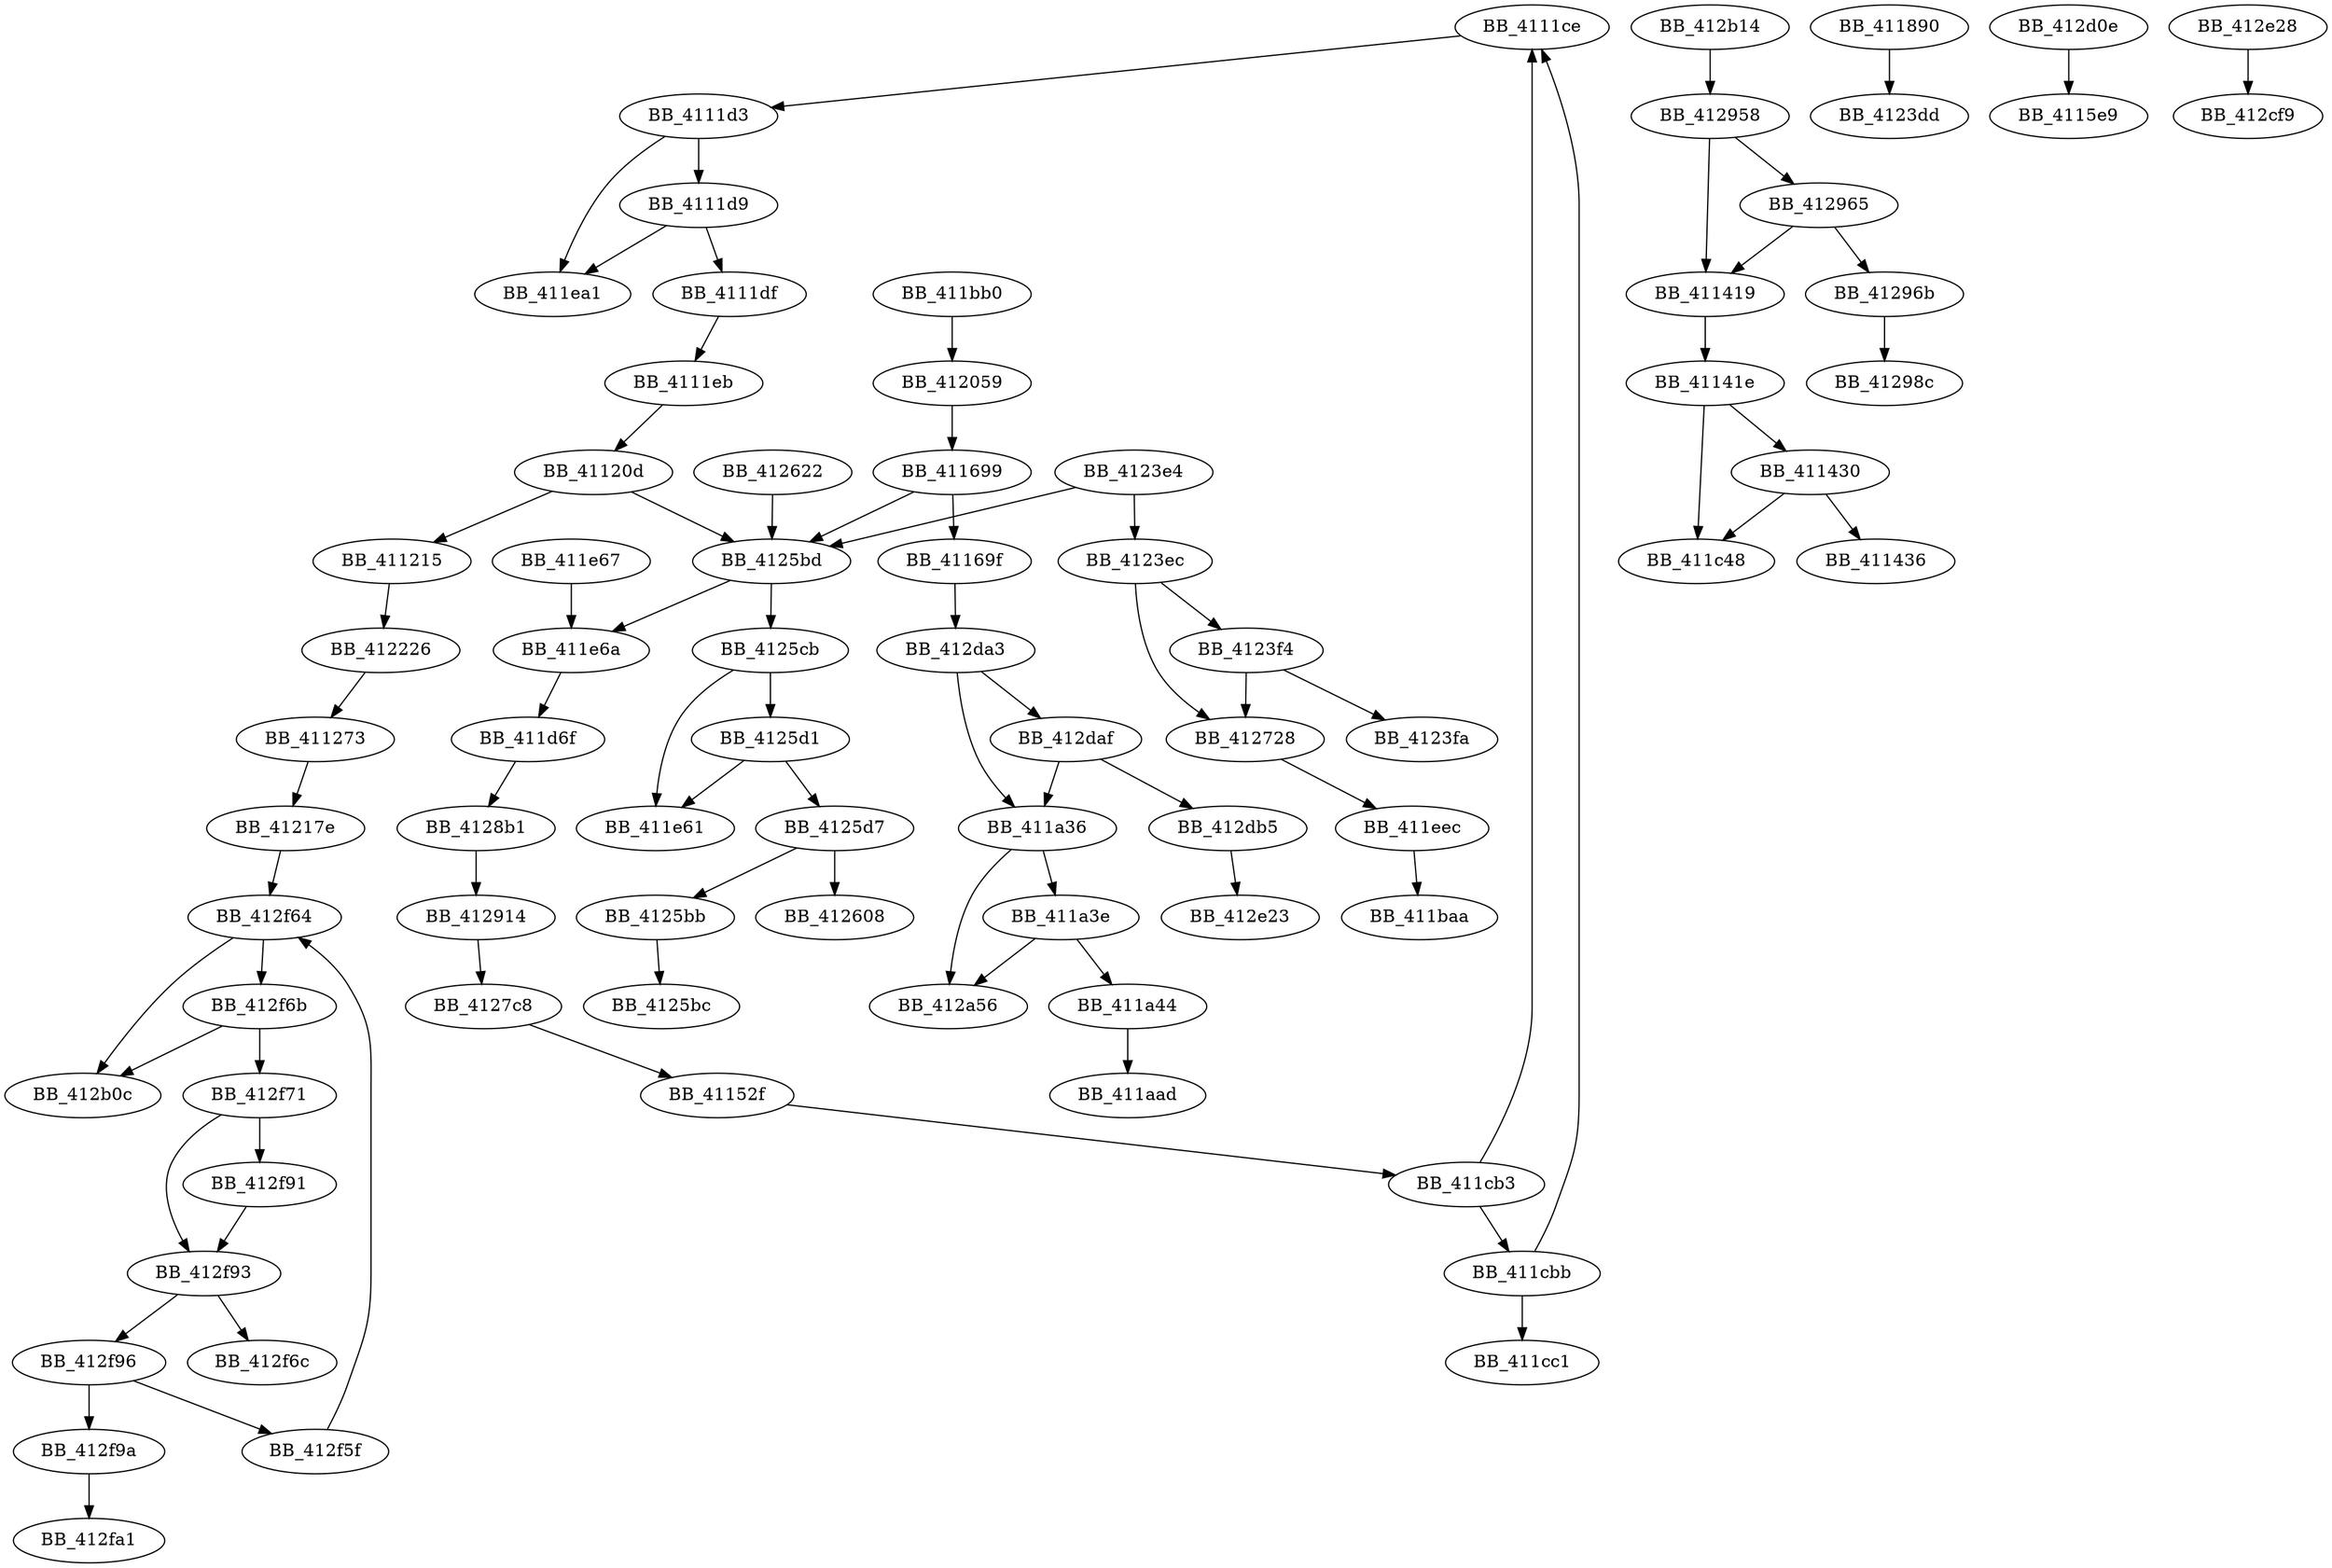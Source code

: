 DiGraph sub_411890{
BB_4111ce->BB_4111d3
BB_4111d3->BB_4111d9
BB_4111d3->BB_411ea1
BB_4111d9->BB_4111df
BB_4111d9->BB_411ea1
BB_4111df->BB_4111eb
BB_4111eb->BB_41120d
BB_41120d->BB_411215
BB_41120d->BB_4125bd
BB_411215->BB_412226
BB_411273->BB_41217e
BB_411419->BB_41141e
BB_41141e->BB_411430
BB_41141e->BB_411c48
BB_411430->BB_411436
BB_411430->BB_411c48
BB_41152f->BB_411cb3
BB_411699->BB_41169f
BB_411699->BB_4125bd
BB_41169f->BB_412da3
BB_411890->BB_4123dd
BB_411a36->BB_411a3e
BB_411a36->BB_412a56
BB_411a3e->BB_411a44
BB_411a3e->BB_412a56
BB_411a44->BB_411aad
BB_411bb0->BB_412059
BB_411cb3->BB_4111ce
BB_411cb3->BB_411cbb
BB_411cbb->BB_4111ce
BB_411cbb->BB_411cc1
BB_411d6f->BB_4128b1
BB_411e67->BB_411e6a
BB_411e6a->BB_411d6f
BB_411eec->BB_411baa
BB_412059->BB_411699
BB_41217e->BB_412f64
BB_412226->BB_411273
BB_4123e4->BB_4123ec
BB_4123e4->BB_4125bd
BB_4123ec->BB_4123f4
BB_4123ec->BB_412728
BB_4123f4->BB_4123fa
BB_4123f4->BB_412728
BB_4125bb->BB_4125bc
BB_4125bd->BB_411e6a
BB_4125bd->BB_4125cb
BB_4125cb->BB_411e61
BB_4125cb->BB_4125d1
BB_4125d1->BB_411e61
BB_4125d1->BB_4125d7
BB_4125d7->BB_4125bb
BB_4125d7->BB_412608
BB_412622->BB_4125bd
BB_412728->BB_411eec
BB_4127c8->BB_41152f
BB_4128b1->BB_412914
BB_412914->BB_4127c8
BB_412958->BB_411419
BB_412958->BB_412965
BB_412965->BB_411419
BB_412965->BB_41296b
BB_41296b->BB_41298c
BB_412b14->BB_412958
BB_412d0e->BB_4115e9
BB_412da3->BB_411a36
BB_412da3->BB_412daf
BB_412daf->BB_411a36
BB_412daf->BB_412db5
BB_412db5->BB_412e23
BB_412e28->BB_412cf9
BB_412f5f->BB_412f64
BB_412f64->BB_412b0c
BB_412f64->BB_412f6b
BB_412f6b->BB_412b0c
BB_412f6b->BB_412f71
BB_412f71->BB_412f91
BB_412f71->BB_412f93
BB_412f91->BB_412f93
BB_412f93->BB_412f6c
BB_412f93->BB_412f96
BB_412f96->BB_412f5f
BB_412f96->BB_412f9a
BB_412f9a->BB_412fa1
}
